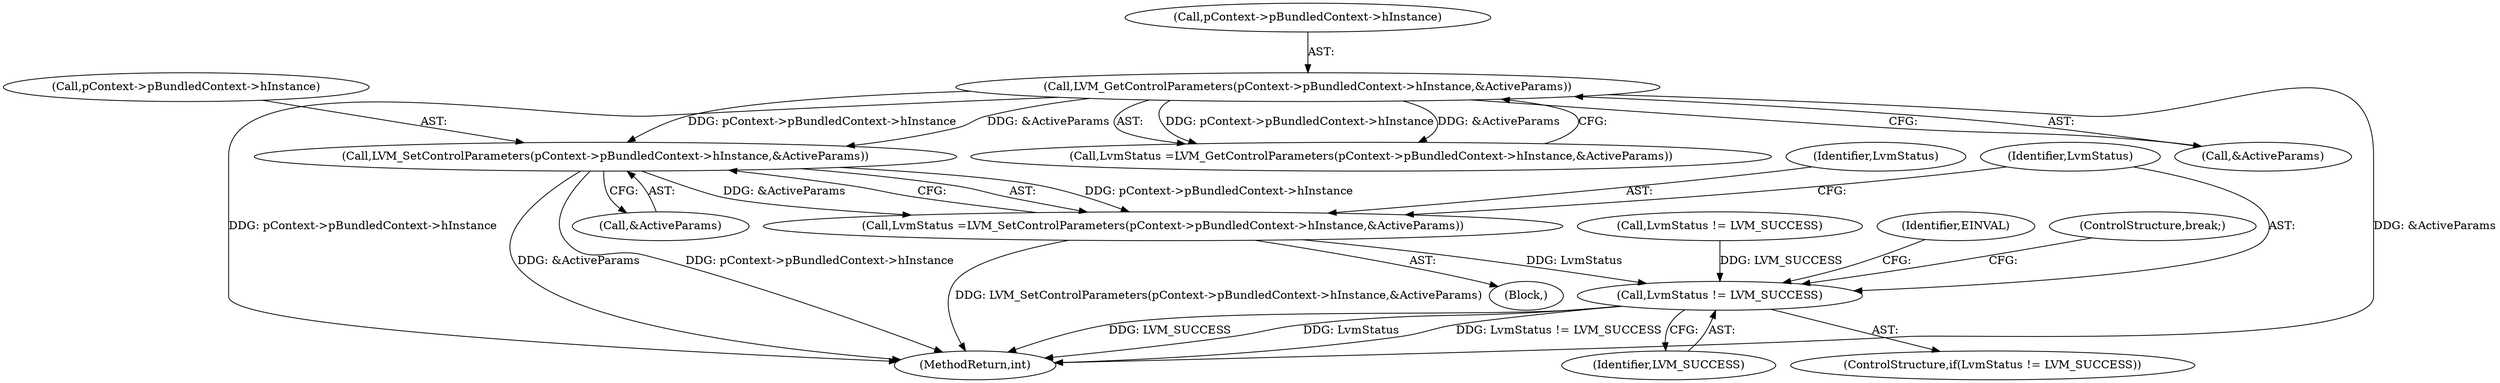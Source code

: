 digraph "0_Android_aeea52da00d210587fb3ed895de3d5f2e0264c88_4@pointer" {
"1001236" [label="(Call,LVM_SetControlParameters(pContext->pBundledContext->hInstance,&ActiveParams))"];
"1001209" [label="(Call,LVM_GetControlParameters(pContext->pBundledContext->hInstance,&ActiveParams))"];
"1001234" [label="(Call,LvmStatus =LVM_SetControlParameters(pContext->pBundledContext->hInstance,&ActiveParams))"];
"1001245" [label="(Call,LvmStatus != LVM_SUCCESS)"];
"1001235" [label="(Identifier,LvmStatus)"];
"1001236" [label="(Call,LVM_SetControlParameters(pContext->pBundledContext->hInstance,&ActiveParams))"];
"1001260" [label="(MethodReturn,int)"];
"1001209" [label="(Call,LVM_GetControlParameters(pContext->pBundledContext->hInstance,&ActiveParams))"];
"1001234" [label="(Call,LvmStatus =LVM_SetControlParameters(pContext->pBundledContext->hInstance,&ActiveParams))"];
"1001237" [label="(Call,pContext->pBundledContext->hInstance)"];
"1001242" [label="(Call,&ActiveParams)"];
"1001218" [label="(Call,LvmStatus != LVM_SUCCESS)"];
"1001250" [label="(Identifier,EINVAL)"];
"1001245" [label="(Call,LvmStatus != LVM_SUCCESS)"];
"1001244" [label="(ControlStructure,if(LvmStatus != LVM_SUCCESS))"];
"1001251" [label="(ControlStructure,break;)"];
"1001246" [label="(Identifier,LvmStatus)"];
"1001081" [label="(Block,)"];
"1001207" [label="(Call,LvmStatus =LVM_GetControlParameters(pContext->pBundledContext->hInstance,&ActiveParams))"];
"1001247" [label="(Identifier,LVM_SUCCESS)"];
"1001210" [label="(Call,pContext->pBundledContext->hInstance)"];
"1001215" [label="(Call,&ActiveParams)"];
"1001236" -> "1001234"  [label="AST: "];
"1001236" -> "1001242"  [label="CFG: "];
"1001237" -> "1001236"  [label="AST: "];
"1001242" -> "1001236"  [label="AST: "];
"1001234" -> "1001236"  [label="CFG: "];
"1001236" -> "1001260"  [label="DDG: pContext->pBundledContext->hInstance"];
"1001236" -> "1001260"  [label="DDG: &ActiveParams"];
"1001236" -> "1001234"  [label="DDG: pContext->pBundledContext->hInstance"];
"1001236" -> "1001234"  [label="DDG: &ActiveParams"];
"1001209" -> "1001236"  [label="DDG: pContext->pBundledContext->hInstance"];
"1001209" -> "1001236"  [label="DDG: &ActiveParams"];
"1001209" -> "1001207"  [label="AST: "];
"1001209" -> "1001215"  [label="CFG: "];
"1001210" -> "1001209"  [label="AST: "];
"1001215" -> "1001209"  [label="AST: "];
"1001207" -> "1001209"  [label="CFG: "];
"1001209" -> "1001260"  [label="DDG: &ActiveParams"];
"1001209" -> "1001260"  [label="DDG: pContext->pBundledContext->hInstance"];
"1001209" -> "1001207"  [label="DDG: pContext->pBundledContext->hInstance"];
"1001209" -> "1001207"  [label="DDG: &ActiveParams"];
"1001234" -> "1001081"  [label="AST: "];
"1001235" -> "1001234"  [label="AST: "];
"1001246" -> "1001234"  [label="CFG: "];
"1001234" -> "1001260"  [label="DDG: LVM_SetControlParameters(pContext->pBundledContext->hInstance,&ActiveParams)"];
"1001234" -> "1001245"  [label="DDG: LvmStatus"];
"1001245" -> "1001244"  [label="AST: "];
"1001245" -> "1001247"  [label="CFG: "];
"1001246" -> "1001245"  [label="AST: "];
"1001247" -> "1001245"  [label="AST: "];
"1001250" -> "1001245"  [label="CFG: "];
"1001251" -> "1001245"  [label="CFG: "];
"1001245" -> "1001260"  [label="DDG: LVM_SUCCESS"];
"1001245" -> "1001260"  [label="DDG: LvmStatus"];
"1001245" -> "1001260"  [label="DDG: LvmStatus != LVM_SUCCESS"];
"1001218" -> "1001245"  [label="DDG: LVM_SUCCESS"];
}
